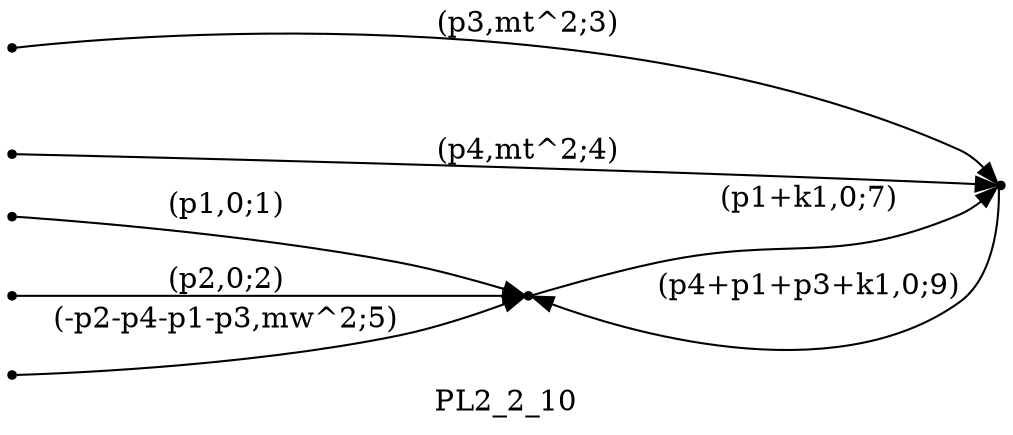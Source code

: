 digraph PL2_2_10 {
  label="PL2_2_10";
  rankdir="LR";
  subgraph edges {
    -1 -> 3 [label="(p1,0;1)"];
    -2 -> 3 [label="(p2,0;2)"];
    -3 -> 1 [label="(p3,mt^2;3)"];
    -4 -> 1 [label="(p4,mt^2;4)"];
    -5 -> 3 [label="(-p2-p4-p1-p3,mw^2;5)"];
    3 -> 1 [label="(p1+k1,0;7)"];
    1 -> 3 [label="(p4+p1+p3+k1,0;9)"];
  }
  subgraph incoming { rank="source"; -1; -2; -3; -4; -5; }
-5 [shape=point];
-4 [shape=point];
-3 [shape=point];
-2 [shape=point];
-1 [shape=point];
1 [shape=point];
3 [shape=point];
}

